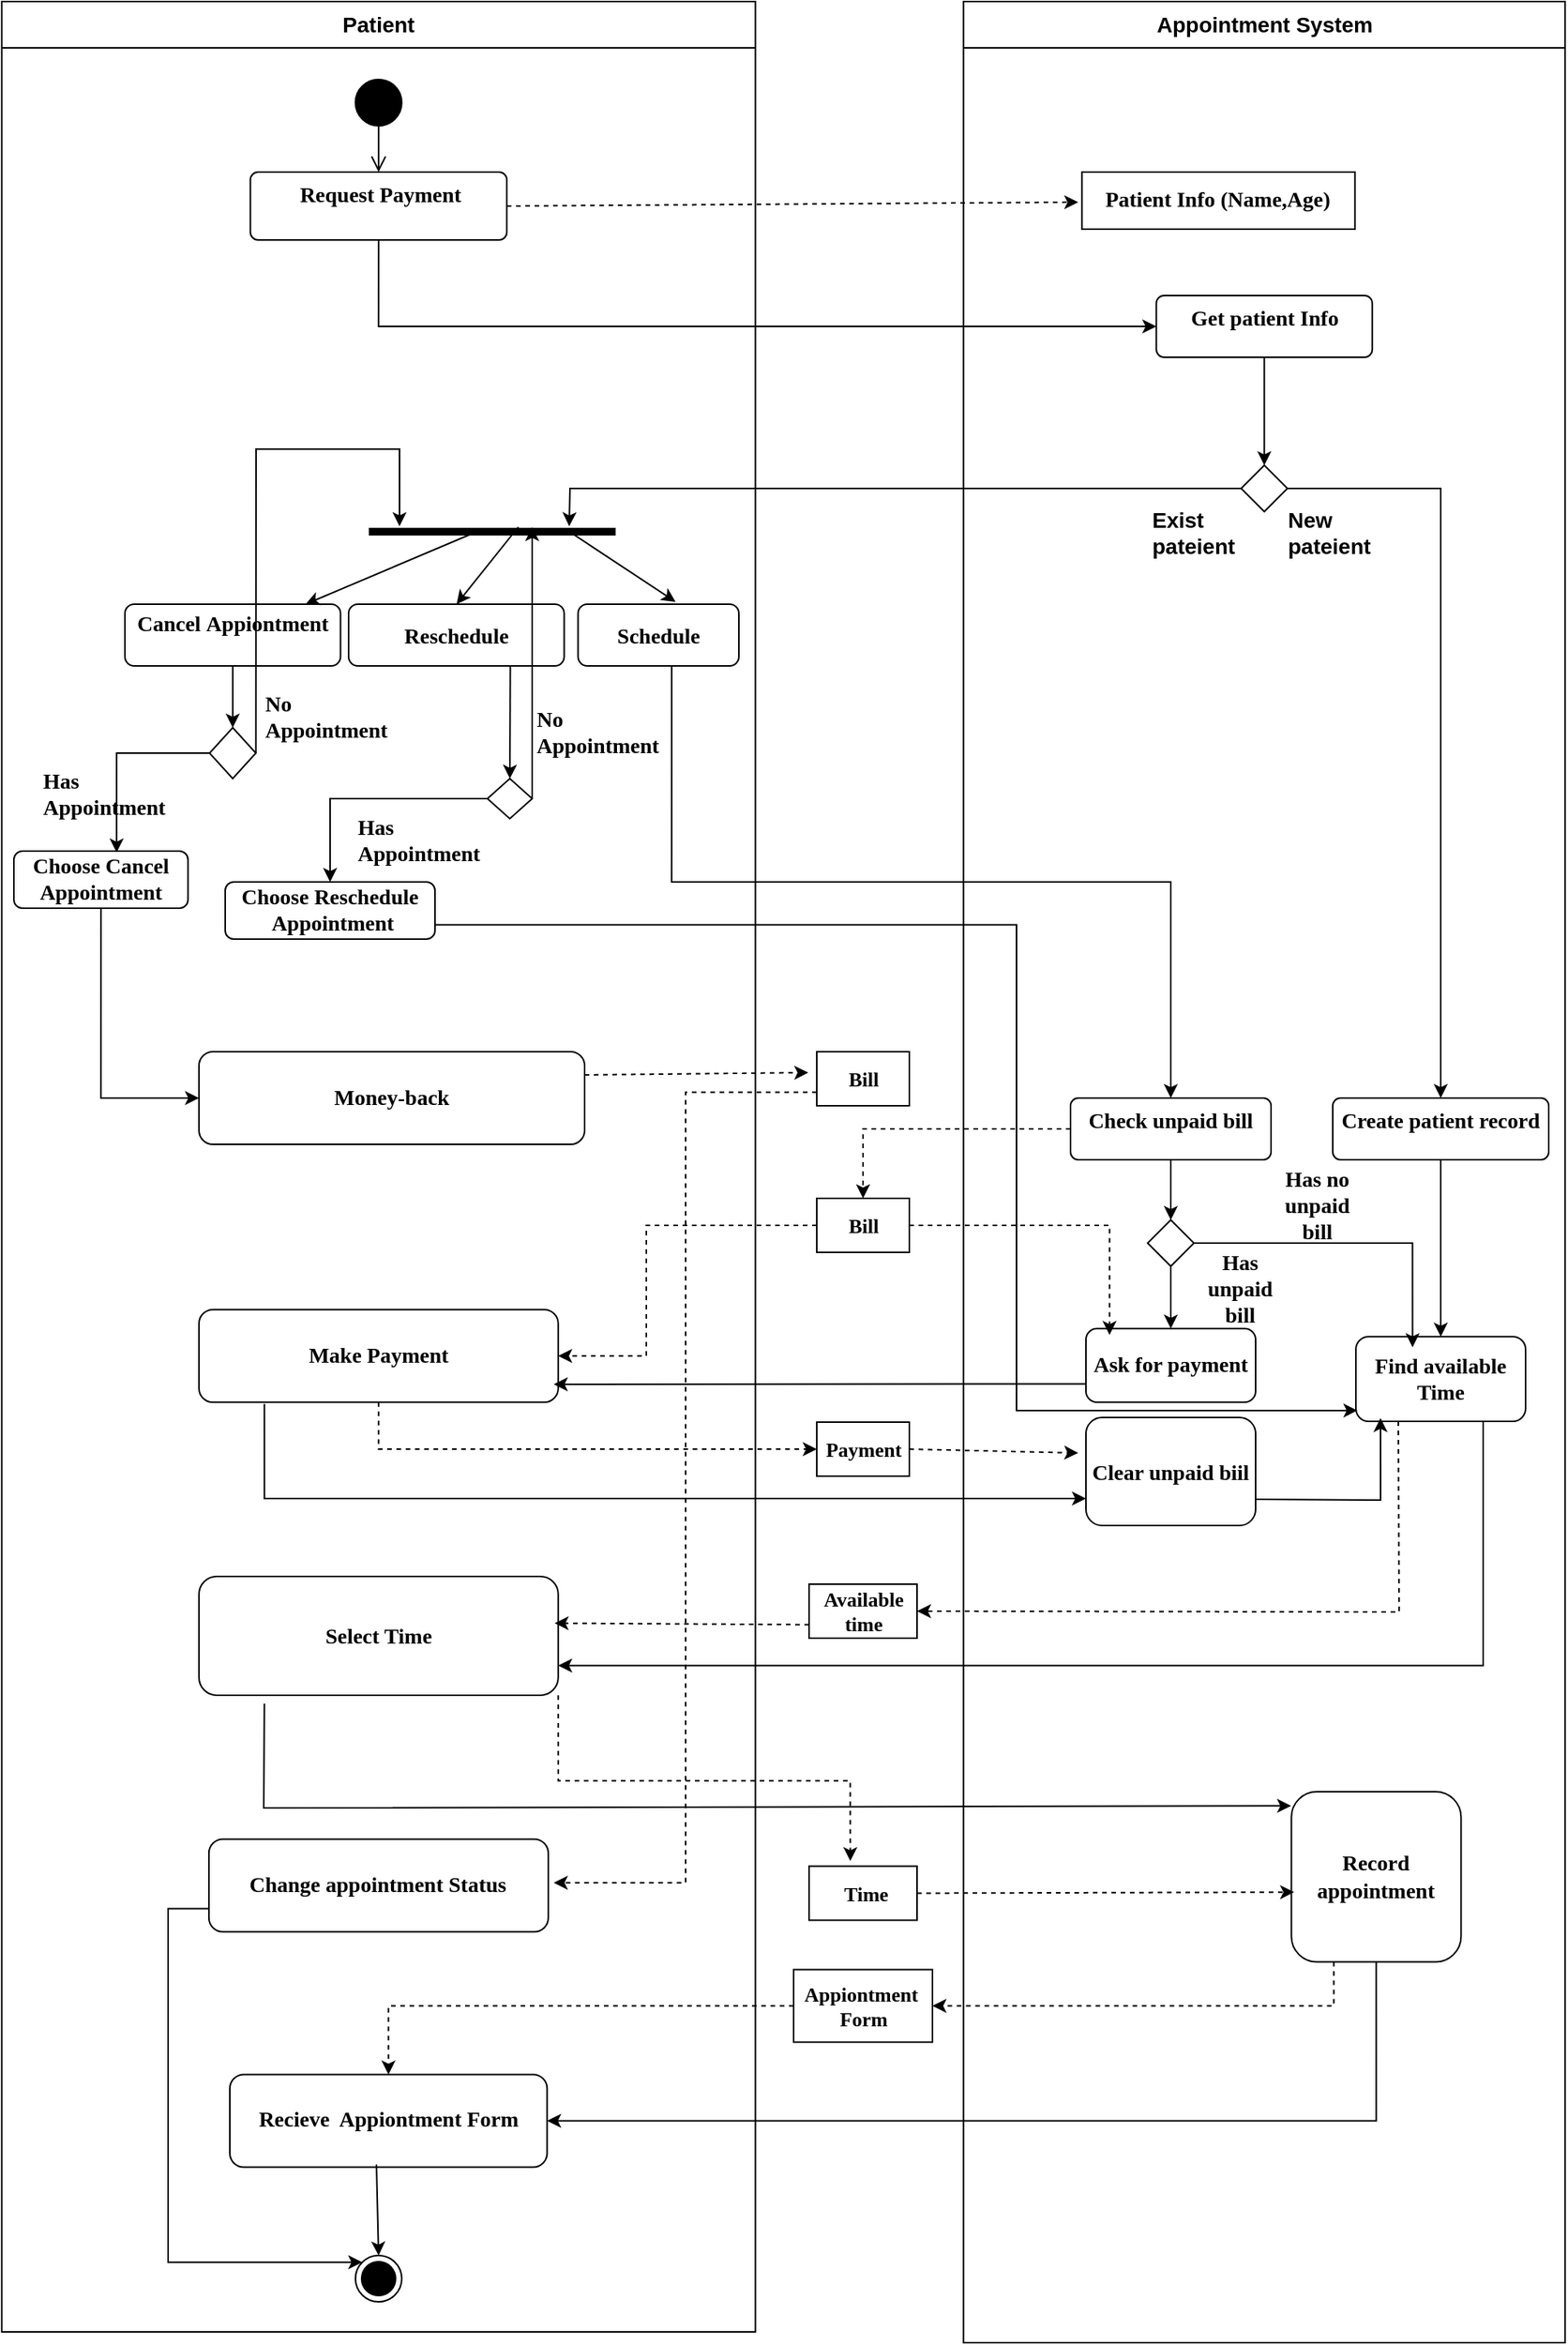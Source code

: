 <mxfile version="22.1.11" type="device">
  <diagram id="mKLGtlqu1TJgX5sNCrC6" name="第 1 页">
    <mxGraphModel dx="3772" dy="1573" grid="1" gridSize="10" guides="1" tooltips="1" connect="1" arrows="1" fold="1" page="1" pageScale="1" pageWidth="1169" pageHeight="827" math="0" shadow="0">
      <root>
        <mxCell id="0" />
        <mxCell id="1" parent="0" />
        <mxCell id="rF_avYMDpHW5X6vWjK1u-14" value="&lt;font style=&quot;font-size: 14px;&quot;&gt;Patient&lt;/font&gt;" style="swimlane;fontStyle=1;align=center;verticalAlign=top;childLayout=stackLayout;horizontal=1;startSize=30;horizontalStack=0;resizeParent=1;resizeParentMax=0;resizeLast=0;collapsible=0;marginBottom=0;html=1;whiteSpace=wrap;" parent="1" vertex="1">
          <mxGeometry x="-2297.84" y="-770" width="488.56" height="1510" as="geometry" />
        </mxCell>
        <mxCell id="NDW06Zr77RIwt1MHqJ4M-214" value="&lt;span style=&quot;font-size: 14px;&quot;&gt;Appointment System&lt;/span&gt;" style="swimlane;fontStyle=1;align=center;verticalAlign=top;childLayout=stackLayout;horizontal=1;startSize=30;horizontalStack=0;resizeParent=1;resizeParentMax=0;resizeLast=0;collapsible=0;marginBottom=0;html=1;whiteSpace=wrap;" parent="1" vertex="1">
          <mxGeometry x="-1674.37" y="-770" width="390" height="1517" as="geometry" />
        </mxCell>
        <mxCell id="NDW06Zr77RIwt1MHqJ4M-15" value="" style="ellipse;fillColor=strokeColor;html=1;" parent="1" vertex="1">
          <mxGeometry x="-2068.57" y="-719.5" width="30" height="30" as="geometry" />
        </mxCell>
        <mxCell id="NDW06Zr77RIwt1MHqJ4M-107" value="Get patient Info" style="html=1;align=center;verticalAlign=top;rounded=1;absoluteArcSize=1;arcSize=10;dashed=0;whiteSpace=wrap;fontFamily=Times New Roman;fontSize=14;fontStyle=1" parent="1" vertex="1">
          <mxGeometry x="-1549.37" y="-579.5" width="140" height="40" as="geometry" />
        </mxCell>
        <mxCell id="NDW06Zr77RIwt1MHqJ4M-111" value="" style="endArrow=open;startArrow=none;endFill=0;startFill=0;endSize=8;html=1;verticalAlign=bottom;labelBackgroundColor=none;strokeWidth=1;rounded=0;exitX=0.5;exitY=1;exitDx=0;exitDy=0;entryX=0.5;entryY=0;entryDx=0;entryDy=0;" parent="1" source="NDW06Zr77RIwt1MHqJ4M-15" target="NDW06Zr77RIwt1MHqJ4M-142" edge="1">
          <mxGeometry width="160" relative="1" as="geometry">
            <mxPoint x="-2072.32" y="-619" as="sourcePoint" />
            <mxPoint x="-2057.32" y="-629.5" as="targetPoint" />
          </mxGeometry>
        </mxCell>
        <mxCell id="NDW06Zr77RIwt1MHqJ4M-142" value="&amp;nbsp;Request Payment" style="html=1;align=center;verticalAlign=top;rounded=1;absoluteArcSize=1;arcSize=10;dashed=0;whiteSpace=wrap;fontFamily=Times New Roman;fontSize=14;fontStyle=1" parent="1" vertex="1">
          <mxGeometry x="-2136.69" y="-659.5" width="166.25" height="44" as="geometry" />
        </mxCell>
        <mxCell id="NDW06Zr77RIwt1MHqJ4M-143" value="" style="endArrow=classic;html=1;rounded=0;exitX=0.5;exitY=1;exitDx=0;exitDy=0;entryX=0;entryY=0.5;entryDx=0;entryDy=0;edgeStyle=orthogonalEdgeStyle;" parent="1" source="NDW06Zr77RIwt1MHqJ4M-142" target="NDW06Zr77RIwt1MHqJ4M-107" edge="1">
          <mxGeometry width="50" height="50" relative="1" as="geometry">
            <mxPoint x="-1560" y="-269.5" as="sourcePoint" />
            <mxPoint x="-1510" y="-319.5" as="targetPoint" />
          </mxGeometry>
        </mxCell>
        <mxCell id="NDW06Zr77RIwt1MHqJ4M-144" value="&lt;font face=&quot;Times New Roman&quot; style=&quot;font-size: 14px;&quot;&gt;&lt;b&gt;Patient Info (Name,Age)&lt;/b&gt;&lt;/font&gt;" style="rounded=0;whiteSpace=wrap;html=1;" parent="1" vertex="1">
          <mxGeometry x="-1597.62" y="-659.5" width="177" height="37" as="geometry" />
        </mxCell>
        <mxCell id="NDW06Zr77RIwt1MHqJ4M-145" value="" style="endArrow=classic;html=1;rounded=0;exitX=1;exitY=0.5;exitDx=0;exitDy=0;dashed=1;" parent="1" source="NDW06Zr77RIwt1MHqJ4M-142" edge="1">
          <mxGeometry width="50" height="50" relative="1" as="geometry">
            <mxPoint x="-1720" y="-589.5" as="sourcePoint" />
            <mxPoint x="-1600" y="-640" as="targetPoint" />
          </mxGeometry>
        </mxCell>
        <mxCell id="NDW06Zr77RIwt1MHqJ4M-147" value="" style="rhombus;" parent="1" vertex="1">
          <mxGeometry x="-1494.37" y="-469.5" width="30" height="30" as="geometry" />
        </mxCell>
        <mxCell id="NDW06Zr77RIwt1MHqJ4M-160" value="Check unpaid bill" style="html=1;align=center;verticalAlign=top;rounded=1;absoluteArcSize=1;arcSize=10;dashed=0;whiteSpace=wrap;fontFamily=Times New Roman;fontSize=14;fontStyle=1" parent="1" vertex="1">
          <mxGeometry x="-1605" y="-59.5" width="130" height="40" as="geometry" />
        </mxCell>
        <mxCell id="NDW06Zr77RIwt1MHqJ4M-159" value="" style="endArrow=classic;html=1;rounded=0;exitX=0;exitY=0.5;exitDx=0;exitDy=0;edgeStyle=orthogonalEdgeStyle;" parent="1" source="NDW06Zr77RIwt1MHqJ4M-147" edge="1">
          <mxGeometry width="50" height="50" relative="1" as="geometry">
            <mxPoint x="-1525.25" y="-259.5" as="sourcePoint" />
            <mxPoint x="-1930" y="-430" as="targetPoint" />
          </mxGeometry>
        </mxCell>
        <mxCell id="NDW06Zr77RIwt1MHqJ4M-162" value="Create patient record" style="html=1;align=center;verticalAlign=top;rounded=1;absoluteArcSize=1;arcSize=10;dashed=0;whiteSpace=wrap;fontFamily=Times New Roman;fontSize=14;fontStyle=1" parent="1" vertex="1">
          <mxGeometry x="-1435" y="-59.5" width="140" height="40" as="geometry" />
        </mxCell>
        <mxCell id="NDW06Zr77RIwt1MHqJ4M-164" value="" style="endArrow=classic;html=1;rounded=0;exitX=1;exitY=0.5;exitDx=0;exitDy=0;entryX=0.5;entryY=0;entryDx=0;entryDy=0;edgeStyle=orthogonalEdgeStyle;" parent="1" source="NDW06Zr77RIwt1MHqJ4M-147" target="NDW06Zr77RIwt1MHqJ4M-162" edge="1">
          <mxGeometry width="50" height="50" relative="1" as="geometry">
            <mxPoint x="-1484.37" y="-444.5" as="sourcePoint" />
            <mxPoint x="-1549.37" y="-379.5" as="targetPoint" />
          </mxGeometry>
        </mxCell>
        <mxCell id="NDW06Zr77RIwt1MHqJ4M-165" value="Exist pateient" style="text;whiteSpace=wrap;fontStyle=1;fontSize=14;" parent="1" vertex="1">
          <mxGeometry x="-1554.37" y="-449.5" width="80" height="40" as="geometry" />
        </mxCell>
        <mxCell id="NDW06Zr77RIwt1MHqJ4M-169" value="New pateient" style="text;whiteSpace=wrap;fontStyle=1;fontSize=14;" parent="1" vertex="1">
          <mxGeometry x="-1465.87" y="-449.5" width="80" height="40" as="geometry" />
        </mxCell>
        <mxCell id="NDW06Zr77RIwt1MHqJ4M-170" value="&lt;b&gt;&lt;font face=&quot;Times New Roman&quot; style=&quot;font-size: 13px;&quot;&gt;Bill&lt;/font&gt;&lt;/b&gt;" style="rounded=0;whiteSpace=wrap;html=1;" parent="1" vertex="1">
          <mxGeometry x="-1769.5" y="5.5" width="60" height="35" as="geometry" />
        </mxCell>
        <mxCell id="NDW06Zr77RIwt1MHqJ4M-172" value="" style="endArrow=classic;html=1;rounded=0;exitX=0;exitY=0.5;exitDx=0;exitDy=0;entryX=0.5;entryY=0;entryDx=0;entryDy=0;edgeStyle=orthogonalEdgeStyle;dashed=1;" parent="1" source="NDW06Zr77RIwt1MHqJ4M-160" target="NDW06Zr77RIwt1MHqJ4M-170" edge="1">
          <mxGeometry width="50" height="50" relative="1" as="geometry">
            <mxPoint x="-1635.88" y="100.5" as="sourcePoint" />
            <mxPoint x="-1585.88" y="50.5" as="targetPoint" />
          </mxGeometry>
        </mxCell>
        <mxCell id="NDW06Zr77RIwt1MHqJ4M-174" value="" style="rhombus;" parent="1" vertex="1">
          <mxGeometry x="-1555" y="19.5" width="30" height="30" as="geometry" />
        </mxCell>
        <mxCell id="NDW06Zr77RIwt1MHqJ4M-175" value="" style="endArrow=classic;html=1;rounded=0;exitX=0.5;exitY=1;exitDx=0;exitDy=0;entryX=0.5;entryY=0;entryDx=0;entryDy=0;" parent="1" source="NDW06Zr77RIwt1MHqJ4M-160" target="NDW06Zr77RIwt1MHqJ4M-174" edge="1">
          <mxGeometry width="50" height="50" relative="1" as="geometry">
            <mxPoint x="-1452" y="-190.5" as="sourcePoint" />
            <mxPoint x="-1450" y="-129.5" as="targetPoint" />
          </mxGeometry>
        </mxCell>
        <mxCell id="NDW06Zr77RIwt1MHqJ4M-176" value="" style="endArrow=classic;html=1;rounded=0;exitX=0;exitY=0.5;exitDx=0;exitDy=0;entryX=1;entryY=0.5;entryDx=0;entryDy=0;dashed=1;edgeStyle=orthogonalEdgeStyle;" parent="1" source="NDW06Zr77RIwt1MHqJ4M-170" target="NDW06Zr77RIwt1MHqJ4M-177" edge="1">
          <mxGeometry width="50" height="50" relative="1" as="geometry">
            <mxPoint x="-1985.88" y="50.5" as="sourcePoint" />
            <mxPoint x="-1935.88" y="0.5" as="targetPoint" />
            <Array as="points">
              <mxPoint x="-1880" y="23" />
              <mxPoint x="-1880" y="108" />
            </Array>
          </mxGeometry>
        </mxCell>
        <mxCell id="NDW06Zr77RIwt1MHqJ4M-177" value="&lt;b&gt;&lt;font face=&quot;Times New Roman&quot; style=&quot;font-size: 14px;&quot;&gt;Make Payment&lt;/font&gt;&lt;/b&gt;" style="rounded=1;whiteSpace=wrap;html=1;" parent="1" vertex="1">
          <mxGeometry x="-2170" y="77.63" width="232.87" height="60" as="geometry" />
        </mxCell>
        <mxCell id="NDW06Zr77RIwt1MHqJ4M-178" value="&lt;b&gt;&lt;font face=&quot;Times New Roman&quot; style=&quot;font-size: 14px;&quot;&gt;Ask for payment&lt;/font&gt;&lt;/b&gt;" style="rounded=1;whiteSpace=wrap;html=1;" parent="1" vertex="1">
          <mxGeometry x="-1595" y="89.88" width="110" height="47.75" as="geometry" />
        </mxCell>
        <mxCell id="NDW06Zr77RIwt1MHqJ4M-179" value="" style="endArrow=classic;html=1;rounded=0;exitX=0.5;exitY=1;exitDx=0;exitDy=0;" parent="1" source="NDW06Zr77RIwt1MHqJ4M-174" target="NDW06Zr77RIwt1MHqJ4M-178" edge="1">
          <mxGeometry width="50" height="50" relative="1" as="geometry">
            <mxPoint x="-1695" y="190.5" as="sourcePoint" />
            <mxPoint x="-1645" y="140.5" as="targetPoint" />
          </mxGeometry>
        </mxCell>
        <mxCell id="NDW06Zr77RIwt1MHqJ4M-180" value="" style="endArrow=classic;html=1;rounded=0;exitX=1;exitY=0.5;exitDx=0;exitDy=0;entryX=0.139;entryY=0.087;entryDx=0;entryDy=0;dashed=1;entryPerimeter=0;edgeStyle=orthogonalEdgeStyle;" parent="1" source="NDW06Zr77RIwt1MHqJ4M-170" target="NDW06Zr77RIwt1MHqJ4M-178" edge="1">
          <mxGeometry width="50" height="50" relative="1" as="geometry">
            <mxPoint x="-1755.88" y="18.5" as="sourcePoint" />
            <mxPoint x="-1926.88" y="18.5" as="targetPoint" />
          </mxGeometry>
        </mxCell>
        <mxCell id="NDW06Zr77RIwt1MHqJ4M-181" value="" style="endArrow=classic;html=1;rounded=0;exitX=0;exitY=0.75;exitDx=0;exitDy=0;" parent="1" source="NDW06Zr77RIwt1MHqJ4M-178" edge="1">
          <mxGeometry width="50" height="50" relative="1" as="geometry">
            <mxPoint x="-1825.88" y="160.5" as="sourcePoint" />
            <mxPoint x="-1940" y="126" as="targetPoint" />
          </mxGeometry>
        </mxCell>
        <mxCell id="NDW06Zr77RIwt1MHqJ4M-182" value="&lt;b&gt;&lt;font face=&quot;Times New Roman&quot; style=&quot;font-size: 14px;&quot;&gt;Find available Time&lt;/font&gt;&lt;/b&gt;" style="rounded=1;whiteSpace=wrap;html=1;" parent="1" vertex="1">
          <mxGeometry x="-1420" y="95.12" width="110" height="54.88" as="geometry" />
        </mxCell>
        <mxCell id="NDW06Zr77RIwt1MHqJ4M-183" value="" style="endArrow=classic;html=1;rounded=0;exitX=0.5;exitY=1;exitDx=0;exitDy=0;entryX=0.5;entryY=0;entryDx=0;entryDy=0;" parent="1" source="NDW06Zr77RIwt1MHqJ4M-162" target="NDW06Zr77RIwt1MHqJ4M-182" edge="1">
          <mxGeometry width="50" height="50" relative="1" as="geometry">
            <mxPoint x="-1530" y="59.5" as="sourcePoint" />
            <mxPoint x="-1530" y="99.5" as="targetPoint" />
          </mxGeometry>
        </mxCell>
        <mxCell id="NDW06Zr77RIwt1MHqJ4M-184" value="&lt;span style=&quot;font-size: 13px;&quot;&gt;&lt;b&gt;&lt;font face=&quot;Times New Roman&quot;&gt;Payment&lt;/font&gt;&lt;/b&gt;&lt;/span&gt;" style="rounded=0;whiteSpace=wrap;html=1;" parent="1" vertex="1">
          <mxGeometry x="-1769.5" y="150.5" width="60" height="35" as="geometry" />
        </mxCell>
        <mxCell id="NDW06Zr77RIwt1MHqJ4M-185" value="" style="endArrow=classic;html=1;rounded=0;dashed=1;exitX=0.5;exitY=1;exitDx=0;exitDy=0;entryX=0;entryY=0.5;entryDx=0;entryDy=0;edgeStyle=orthogonalEdgeStyle;" parent="1" source="NDW06Zr77RIwt1MHqJ4M-177" target="NDW06Zr77RIwt1MHqJ4M-184" edge="1">
          <mxGeometry width="50" height="50" relative="1" as="geometry">
            <mxPoint x="-1935.88" y="-229.5" as="sourcePoint" />
            <mxPoint x="-1605.88" y="-289.5" as="targetPoint" />
          </mxGeometry>
        </mxCell>
        <mxCell id="NDW06Zr77RIwt1MHqJ4M-187" value="&lt;span style=&quot;font-size: 14px;&quot;&gt;&lt;b&gt;&lt;font face=&quot;Times New Roman&quot;&gt;Clear unpaid biil&lt;/font&gt;&lt;/b&gt;&lt;/span&gt;" style="rounded=1;whiteSpace=wrap;html=1;" parent="1" vertex="1">
          <mxGeometry x="-1595" y="147.5" width="110" height="70" as="geometry" />
        </mxCell>
        <mxCell id="NDW06Zr77RIwt1MHqJ4M-186" value="" style="endArrow=classic;html=1;rounded=0;dashed=1;exitX=1;exitY=0.5;exitDx=0;exitDy=0;" parent="1" source="NDW06Zr77RIwt1MHqJ4M-184" edge="1">
          <mxGeometry width="50" height="50" relative="1" as="geometry">
            <mxPoint x="-1986.88" y="147.5" as="sourcePoint" />
            <mxPoint x="-1600" y="170.5" as="targetPoint" />
          </mxGeometry>
        </mxCell>
        <mxCell id="NDW06Zr77RIwt1MHqJ4M-188" value="" style="endArrow=classic;html=1;rounded=0;exitX=0.182;exitY=1.018;exitDx=0;exitDy=0;exitPerimeter=0;entryX=0;entryY=0.75;entryDx=0;entryDy=0;edgeStyle=orthogonalEdgeStyle;elbow=vertical;" parent="1" source="NDW06Zr77RIwt1MHqJ4M-177" target="NDW06Zr77RIwt1MHqJ4M-187" edge="1">
          <mxGeometry width="50" height="50" relative="1" as="geometry">
            <mxPoint x="-2025.88" y="330.5" as="sourcePoint" />
            <mxPoint x="-1975.88" y="280.5" as="targetPoint" />
            <Array as="points">
              <mxPoint x="-2128" y="200.5" />
            </Array>
          </mxGeometry>
        </mxCell>
        <mxCell id="NDW06Zr77RIwt1MHqJ4M-189" value="" style="endArrow=classic;html=1;rounded=0;exitX=1;exitY=0.5;exitDx=0;exitDy=0;entryX=0.334;entryY=0.125;entryDx=0;entryDy=0;entryPerimeter=0;edgeStyle=orthogonalEdgeStyle;" parent="1" source="NDW06Zr77RIwt1MHqJ4M-174" target="NDW06Zr77RIwt1MHqJ4M-182" edge="1">
          <mxGeometry width="50" height="50" relative="1" as="geometry">
            <mxPoint x="-1475" y="100.5" as="sourcePoint" />
            <mxPoint x="-1425" y="50.5" as="targetPoint" />
          </mxGeometry>
        </mxCell>
        <mxCell id="NDW06Zr77RIwt1MHqJ4M-190" value="&lt;span style=&quot;font-size: 13px;&quot;&gt;&lt;b&gt;&lt;font face=&quot;Times New Roman&quot;&gt;Available time&lt;/font&gt;&lt;/b&gt;&lt;/span&gt;" style="rounded=0;whiteSpace=wrap;html=1;" parent="1" vertex="1">
          <mxGeometry x="-1774.5" y="255.5" width="70" height="35" as="geometry" />
        </mxCell>
        <mxCell id="NDW06Zr77RIwt1MHqJ4M-192" value="" style="endArrow=classic;html=1;rounded=0;exitX=0.25;exitY=1;exitDx=0;exitDy=0;entryX=1;entryY=0.5;entryDx=0;entryDy=0;dashed=1;" parent="1" source="NDW06Zr77RIwt1MHqJ4M-182" target="NDW06Zr77RIwt1MHqJ4M-190" edge="1">
          <mxGeometry width="50" height="50" relative="1" as="geometry">
            <mxPoint x="-1625.88" y="320.5" as="sourcePoint" />
            <mxPoint x="-1575.88" y="270.5" as="targetPoint" />
            <Array as="points">
              <mxPoint x="-1392" y="273.5" />
            </Array>
          </mxGeometry>
        </mxCell>
        <mxCell id="NDW06Zr77RIwt1MHqJ4M-193" value="&lt;span style=&quot;font-size: 14px;&quot;&gt;&lt;b&gt;&lt;font face=&quot;Times New Roman&quot;&gt;Select Time&lt;/font&gt;&lt;/b&gt;&lt;/span&gt;" style="rounded=1;whiteSpace=wrap;html=1;" parent="1" vertex="1">
          <mxGeometry x="-2170" y="250.5" width="232.87" height="77" as="geometry" />
        </mxCell>
        <mxCell id="NDW06Zr77RIwt1MHqJ4M-194" value="" style="endArrow=classic;html=1;rounded=0;exitX=0;exitY=0.75;exitDx=0;exitDy=0;entryX=0.99;entryY=0.393;entryDx=0;entryDy=0;dashed=1;entryPerimeter=0;" parent="1" source="NDW06Zr77RIwt1MHqJ4M-190" target="NDW06Zr77RIwt1MHqJ4M-193" edge="1">
          <mxGeometry width="50" height="50" relative="1" as="geometry">
            <mxPoint x="-1710.88" y="35.5" as="sourcePoint" />
            <mxPoint x="-1640.88" y="104.5" as="targetPoint" />
          </mxGeometry>
        </mxCell>
        <mxCell id="NDW06Zr77RIwt1MHqJ4M-195" value="" style="endArrow=classic;html=1;rounded=0;exitX=0.75;exitY=1;exitDx=0;exitDy=0;entryX=1;entryY=0.75;entryDx=0;entryDy=0;edgeStyle=orthogonalEdgeStyle;" parent="1" source="NDW06Zr77RIwt1MHqJ4M-182" target="NDW06Zr77RIwt1MHqJ4M-193" edge="1">
          <mxGeometry width="50" height="50" relative="1" as="geometry">
            <mxPoint x="-1715.88" y="420.5" as="sourcePoint" />
            <mxPoint x="-1665.88" y="370.5" as="targetPoint" />
          </mxGeometry>
        </mxCell>
        <mxCell id="NDW06Zr77RIwt1MHqJ4M-196" value="&lt;span style=&quot;font-size: 13px;&quot;&gt;&lt;b&gt;&lt;font face=&quot;Times New Roman&quot;&gt;&amp;nbsp;Time&lt;/font&gt;&lt;/b&gt;&lt;/span&gt;" style="rounded=0;whiteSpace=wrap;html=1;" parent="1" vertex="1">
          <mxGeometry x="-1774.5" y="438.25" width="70" height="35" as="geometry" />
        </mxCell>
        <mxCell id="NDW06Zr77RIwt1MHqJ4M-198" value="" style="endArrow=classic;html=1;rounded=0;entryX=0.382;entryY=-0.095;entryDx=0;entryDy=0;dashed=1;entryPerimeter=0;exitX=1;exitY=1;exitDx=0;exitDy=0;edgeStyle=orthogonalEdgeStyle;" parent="1" source="NDW06Zr77RIwt1MHqJ4M-193" target="NDW06Zr77RIwt1MHqJ4M-196" edge="1">
          <mxGeometry width="50" height="50" relative="1" as="geometry">
            <mxPoint x="-1992.88" y="318.5" as="sourcePoint" />
            <mxPoint x="-1975.88" y="390.5" as="targetPoint" />
          </mxGeometry>
        </mxCell>
        <mxCell id="NDW06Zr77RIwt1MHqJ4M-199" value="&lt;span style=&quot;font-size: 14px;&quot;&gt;&lt;b&gt;&lt;font face=&quot;Times New Roman&quot;&gt;Record appointment&lt;/font&gt;&lt;/b&gt;&lt;/span&gt;" style="rounded=1;whiteSpace=wrap;html=1;" parent="1" vertex="1">
          <mxGeometry x="-1461.81" y="390" width="110" height="110.25" as="geometry" />
        </mxCell>
        <mxCell id="NDW06Zr77RIwt1MHqJ4M-200" value="" style="endArrow=classic;html=1;rounded=0;exitX=1;exitY=0.5;exitDx=0;exitDy=0;dashed=1;entryX=0.016;entryY=0.59;entryDx=0;entryDy=0;entryPerimeter=0;" parent="1" source="NDW06Zr77RIwt1MHqJ4M-196" edge="1" target="NDW06Zr77RIwt1MHqJ4M-199">
          <mxGeometry width="50" height="50" relative="1" as="geometry">
            <mxPoint x="-1691.19" y="503.25" as="sourcePoint" />
            <mxPoint x="-1460" y="450.5" as="targetPoint" />
          </mxGeometry>
        </mxCell>
        <mxCell id="NDW06Zr77RIwt1MHqJ4M-201" value="" style="endArrow=classic;html=1;rounded=0;entryX=-0.002;entryY=0.083;entryDx=0;entryDy=0;exitX=0.182;exitY=1.07;exitDx=0;exitDy=0;exitPerimeter=0;entryPerimeter=0;" parent="1" source="NDW06Zr77RIwt1MHqJ4M-193" target="NDW06Zr77RIwt1MHqJ4M-199" edge="1">
          <mxGeometry width="50" height="50" relative="1" as="geometry">
            <mxPoint x="-1885.88" y="490.5" as="sourcePoint" />
            <mxPoint x="-1835.88" y="440.5" as="targetPoint" />
            <Array as="points">
              <mxPoint x="-2128" y="400.5" />
            </Array>
          </mxGeometry>
        </mxCell>
        <mxCell id="NDW06Zr77RIwt1MHqJ4M-202" value="&lt;span style=&quot;font-size: 13px;&quot;&gt;&lt;b&gt;&lt;font face=&quot;Times New Roman&quot;&gt;Appiontment&amp;nbsp; Form&lt;/font&gt;&lt;/b&gt;&lt;/span&gt;" style="rounded=0;whiteSpace=wrap;html=1;" parent="1" vertex="1">
          <mxGeometry x="-1784.5" y="505.25" width="90" height="47" as="geometry" />
        </mxCell>
        <mxCell id="NDW06Zr77RIwt1MHqJ4M-203" value="" style="endArrow=classic;html=1;rounded=0;exitX=0.25;exitY=1;exitDx=0;exitDy=0;entryX=1;entryY=0.5;entryDx=0;entryDy=0;dashed=1;edgeStyle=orthogonalEdgeStyle;" parent="1" source="NDW06Zr77RIwt1MHqJ4M-199" target="NDW06Zr77RIwt1MHqJ4M-202" edge="1">
          <mxGeometry width="50" height="50" relative="1" as="geometry">
            <mxPoint x="-1590.31" y="623.25" as="sourcePoint" />
            <mxPoint x="-1680" y="523.75" as="targetPoint" />
          </mxGeometry>
        </mxCell>
        <mxCell id="NDW06Zr77RIwt1MHqJ4M-204" value="&lt;b&gt;&lt;font face=&quot;Times New Roman&quot; style=&quot;font-size: 14px;&quot;&gt;Recieve&amp;nbsp; Appiontment Form&lt;/font&gt;&lt;/b&gt;" style="rounded=1;whiteSpace=wrap;html=1;" parent="1" vertex="1">
          <mxGeometry x="-2150" y="573.25" width="205.69" height="60" as="geometry" />
        </mxCell>
        <mxCell id="NDW06Zr77RIwt1MHqJ4M-205" value="" style="endArrow=classic;html=1;rounded=0;exitX=0;exitY=0.5;exitDx=0;exitDy=0;entryX=0.5;entryY=0;entryDx=0;entryDy=0;dashed=1;edgeStyle=orthogonalEdgeStyle;" parent="1" source="NDW06Zr77RIwt1MHqJ4M-202" target="NDW06Zr77RIwt1MHqJ4M-204" edge="1">
          <mxGeometry width="50" height="50" relative="1" as="geometry">
            <mxPoint x="-1881.19" y="683.25" as="sourcePoint" />
            <mxPoint x="-1831.19" y="633.25" as="targetPoint" />
          </mxGeometry>
        </mxCell>
        <mxCell id="NDW06Zr77RIwt1MHqJ4M-206" value="" style="endArrow=classic;html=1;rounded=0;exitX=0.5;exitY=1;exitDx=0;exitDy=0;entryX=1;entryY=0.5;entryDx=0;entryDy=0;edgeStyle=orthogonalEdgeStyle;" parent="1" source="NDW06Zr77RIwt1MHqJ4M-199" target="NDW06Zr77RIwt1MHqJ4M-204" edge="1">
          <mxGeometry width="50" height="50" relative="1" as="geometry">
            <mxPoint x="-1761.19" y="693.25" as="sourcePoint" />
            <mxPoint x="-1711.19" y="643.25" as="targetPoint" />
          </mxGeometry>
        </mxCell>
        <mxCell id="NDW06Zr77RIwt1MHqJ4M-207" value="" style="ellipse;html=1;shape=endState;fillColor=strokeColor;" parent="1" vertex="1">
          <mxGeometry x="-2068.56" y="690.5" width="30" height="30" as="geometry" />
        </mxCell>
        <mxCell id="NDW06Zr77RIwt1MHqJ4M-208" value="" style="endArrow=classic;html=1;rounded=0;exitX=0.462;exitY=0.972;exitDx=0;exitDy=0;exitPerimeter=0;entryX=0.5;entryY=0;entryDx=0;entryDy=0;" parent="1" source="NDW06Zr77RIwt1MHqJ4M-204" target="NDW06Zr77RIwt1MHqJ4M-207" edge="1">
          <mxGeometry width="50" height="50" relative="1" as="geometry">
            <mxPoint x="-1931.19" y="713.25" as="sourcePoint" />
            <mxPoint x="-1881.19" y="663.25" as="targetPoint" />
          </mxGeometry>
        </mxCell>
        <mxCell id="NDW06Zr77RIwt1MHqJ4M-211" value="&lt;b&gt;&lt;font face=&quot;Times New Roman&quot; style=&quot;font-size: 14px;&quot;&gt;Has unpaid bill&lt;/font&gt;&lt;/b&gt;" style="text;html=1;strokeColor=none;fillColor=none;align=center;verticalAlign=middle;whiteSpace=wrap;rounded=0;" parent="1" vertex="1">
          <mxGeometry x="-1525" y="49.5" width="60" height="30" as="geometry" />
        </mxCell>
        <mxCell id="NDW06Zr77RIwt1MHqJ4M-212" value="&lt;b&gt;&lt;font face=&quot;Times New Roman&quot; style=&quot;font-size: 14px;&quot;&gt;Has no unpaid bill&lt;/font&gt;&lt;/b&gt;" style="text;html=1;strokeColor=none;fillColor=none;align=center;verticalAlign=middle;whiteSpace=wrap;rounded=0;" parent="1" vertex="1">
          <mxGeometry x="-1475" y="-4.5" width="60" height="30" as="geometry" />
        </mxCell>
        <mxCell id="NDW06Zr77RIwt1MHqJ4M-213" value="" style="endArrow=classic;html=1;rounded=0;entryX=0.145;entryY=0.961;entryDx=0;entryDy=0;edgeStyle=orthogonalEdgeStyle;entryPerimeter=0;" parent="1" target="NDW06Zr77RIwt1MHqJ4M-182" edge="1">
          <mxGeometry width="50" height="50" relative="1" as="geometry">
            <mxPoint x="-1485" y="200.5" as="sourcePoint" />
            <mxPoint x="-1435" y="150.5" as="targetPoint" />
          </mxGeometry>
        </mxCell>
        <mxCell id="HjhfReVfsyiZavH_4XQb-7" value="" style="endArrow=classic;html=1;rounded=0;entryX=0.5;entryY=0;entryDx=0;entryDy=0;" parent="1" source="NDW06Zr77RIwt1MHqJ4M-107" target="NDW06Zr77RIwt1MHqJ4M-147" edge="1">
          <mxGeometry width="50" height="50" relative="1" as="geometry">
            <mxPoint x="-1509.12" y="-402.5" as="sourcePoint" />
            <mxPoint x="-1719.12" y="-329.5" as="targetPoint" />
          </mxGeometry>
        </mxCell>
        <mxCell id="HjhfReVfsyiZavH_4XQb-14" value="" style="endArrow=none;startArrow=none;endFill=0;startFill=0;endSize=8;html=1;verticalAlign=bottom;labelBackgroundColor=none;strokeWidth=5;rounded=0;" parent="1" edge="1">
          <mxGeometry width="160" relative="1" as="geometry">
            <mxPoint x="-2059.88" y="-426.5" as="sourcePoint" />
            <mxPoint x="-1899.88" y="-426.5" as="targetPoint" />
          </mxGeometry>
        </mxCell>
        <mxCell id="HjhfReVfsyiZavH_4XQb-16" value="" style="endArrow=classic;html=1;rounded=0;entryX=0.606;entryY=-0.039;entryDx=0;entryDy=0;entryPerimeter=0;" parent="1" target="HjhfReVfsyiZavH_4XQb-19" edge="1">
          <mxGeometry width="50" height="50" relative="1" as="geometry">
            <mxPoint x="-1929.88" y="-426.5" as="sourcePoint" />
            <mxPoint x="-1862.38" y="-389.5" as="targetPoint" />
          </mxGeometry>
        </mxCell>
        <mxCell id="HjhfReVfsyiZavH_4XQb-17" value="&lt;font face=&quot;Times New Roman&quot;&gt;&lt;b style=&quot;font-size: 14px;&quot;&gt;Cancel&amp;nbsp;&lt;/b&gt;&lt;b style=&quot;border-color: var(--border-color);&quot;&gt;&lt;font style=&quot;border-color: var(--border-color); font-size: 14px;&quot;&gt;Appiontment&lt;/font&gt;&lt;/b&gt;&lt;b&gt;&lt;br&gt;&amp;nbsp;&lt;/b&gt;&lt;/font&gt;" style="rounded=1;whiteSpace=wrap;html=1;" parent="1" vertex="1">
          <mxGeometry x="-2218" y="-379.5" width="139.75" height="40" as="geometry" />
        </mxCell>
        <mxCell id="HjhfReVfsyiZavH_4XQb-18" value="" style="endArrow=classic;html=1;rounded=0;" parent="1" target="HjhfReVfsyiZavH_4XQb-17" edge="1">
          <mxGeometry width="50" height="50" relative="1" as="geometry">
            <mxPoint x="-1989.88" y="-426.5" as="sourcePoint" />
            <mxPoint x="-2139.88" y="-296.5" as="targetPoint" />
          </mxGeometry>
        </mxCell>
        <mxCell id="HjhfReVfsyiZavH_4XQb-19" value="&lt;b style=&quot;font-size: 14px;&quot;&gt;&lt;font face=&quot;Times New Roman&quot;&gt;Schedule&lt;/font&gt;&lt;/b&gt;" style="rounded=1;whiteSpace=wrap;html=1;" parent="1" vertex="1">
          <mxGeometry x="-1924.25" y="-379.5" width="104.25" height="40" as="geometry" />
        </mxCell>
        <mxCell id="HjhfReVfsyiZavH_4XQb-21" value="&lt;b style=&quot;font-size: 14px;&quot;&gt;&lt;font face=&quot;Times New Roman&quot;&gt;Reschedule&lt;/font&gt;&lt;/b&gt;" style="rounded=1;whiteSpace=wrap;html=1;" parent="1" vertex="1">
          <mxGeometry x="-2073" y="-379.5" width="139.75" height="40" as="geometry" />
        </mxCell>
        <mxCell id="HjhfReVfsyiZavH_4XQb-23" value="" style="endArrow=classic;html=1;rounded=0;" parent="1" edge="1">
          <mxGeometry width="50" height="50" relative="1" as="geometry">
            <mxPoint x="-1963" y="-429.5" as="sourcePoint" />
            <mxPoint x="-2003" y="-379.5" as="targetPoint" />
          </mxGeometry>
        </mxCell>
        <mxCell id="HjhfReVfsyiZavH_4XQb-24" value="" style="endArrow=classic;html=1;rounded=0;exitX=0.582;exitY=0.996;exitDx=0;exitDy=0;exitPerimeter=0;entryX=0.5;entryY=0;entryDx=0;entryDy=0;edgeStyle=orthogonalEdgeStyle;" parent="1" source="HjhfReVfsyiZavH_4XQb-19" target="NDW06Zr77RIwt1MHqJ4M-160" edge="1">
          <mxGeometry width="50" height="50" relative="1" as="geometry">
            <mxPoint x="-1870" y="-219.5" as="sourcePoint" />
            <mxPoint x="-1820" y="-269.5" as="targetPoint" />
          </mxGeometry>
        </mxCell>
        <mxCell id="HjhfReVfsyiZavH_4XQb-25" value="" style="endArrow=classic;html=1;rounded=0;exitX=0.75;exitY=1;exitDx=0;exitDy=0;" parent="1" source="HjhfReVfsyiZavH_4XQb-54" edge="1">
          <mxGeometry width="50" height="50" relative="1" as="geometry">
            <mxPoint x="-1833" y="-329.5" as="sourcePoint" />
            <mxPoint x="-1968" y="-259.5" as="targetPoint" />
          </mxGeometry>
        </mxCell>
        <mxCell id="HjhfReVfsyiZavH_4XQb-26" value="" style="endArrow=classic;html=1;rounded=0;exitX=0.5;exitY=1;exitDx=0;exitDy=0;entryX=0.5;entryY=0;entryDx=0;entryDy=0;" parent="1" source="HjhfReVfsyiZavH_4XQb-17" target="HjhfReVfsyiZavH_4XQb-31" edge="1">
          <mxGeometry width="50" height="50" relative="1" as="geometry">
            <mxPoint x="-2303" y="-209.5" as="sourcePoint" />
            <mxPoint x="-2258.615" y="-298.94" as="targetPoint" />
          </mxGeometry>
        </mxCell>
        <mxCell id="HjhfReVfsyiZavH_4XQb-31" value="" style="rhombus;whiteSpace=wrap;html=1;" parent="1" vertex="1">
          <mxGeometry x="-2163.13" y="-299.5" width="30" height="33" as="geometry" />
        </mxCell>
        <mxCell id="HjhfReVfsyiZavH_4XQb-34" value="" style="endArrow=classic;html=1;rounded=0;exitX=0;exitY=0.5;exitDx=0;exitDy=0;entryX=0.59;entryY=0.024;entryDx=0;entryDy=0;entryPerimeter=0;edgeStyle=orthogonalEdgeStyle;" parent="1" source="HjhfReVfsyiZavH_4XQb-31" target="HjhfReVfsyiZavH_4XQb-35" edge="1">
          <mxGeometry width="50" height="50" relative="1" as="geometry">
            <mxPoint x="-2283" y="-149.5" as="sourcePoint" />
            <mxPoint x="-2233" y="-209.5" as="targetPoint" />
          </mxGeometry>
        </mxCell>
        <mxCell id="HjhfReVfsyiZavH_4XQb-35" value="&lt;b&gt;&lt;font face=&quot;Times New Roman&quot; style=&quot;font-size: 14px;&quot;&gt;Choose Cancel Appointment&lt;/font&gt;&lt;/b&gt;" style="rounded=1;whiteSpace=wrap;html=1;" parent="1" vertex="1">
          <mxGeometry x="-2290" y="-219.5" width="112.87" height="37" as="geometry" />
        </mxCell>
        <mxCell id="HjhfReVfsyiZavH_4XQb-36" value="Has Appointment" style="text;whiteSpace=wrap;fontStyle=1;fontSize=14;fontFamily=Times New Roman;" parent="1" vertex="1">
          <mxGeometry x="-2273" y="-279.5" width="80" height="40" as="geometry" />
        </mxCell>
        <mxCell id="HjhfReVfsyiZavH_4XQb-40" value="" style="endArrow=classic;html=1;rounded=0;exitX=1;exitY=0.5;exitDx=0;exitDy=0;elbow=vertical;" parent="1" source="HjhfReVfsyiZavH_4XQb-31" edge="1">
          <mxGeometry width="50" height="50" relative="1" as="geometry">
            <mxPoint x="-2403" y="-59.5" as="sourcePoint" />
            <mxPoint x="-2040" y="-430" as="targetPoint" />
            <Array as="points">
              <mxPoint x="-2133" y="-480" />
              <mxPoint x="-2040" y="-480" />
            </Array>
          </mxGeometry>
        </mxCell>
        <mxCell id="HjhfReVfsyiZavH_4XQb-41" value="No Appointment" style="text;whiteSpace=wrap;fontStyle=1;fontSize=14;fontFamily=Times New Roman;" parent="1" vertex="1">
          <mxGeometry x="-2128.88" y="-329.5" width="80" height="40" as="geometry" />
        </mxCell>
        <mxCell id="HjhfReVfsyiZavH_4XQb-43" value="&lt;b&gt;&lt;font face=&quot;Times New Roman&quot; style=&quot;font-size: 14px;&quot;&gt;Money-back&lt;/font&gt;&lt;/b&gt;" style="rounded=1;whiteSpace=wrap;html=1;" parent="1" vertex="1">
          <mxGeometry x="-2170" y="-89.5" width="250" height="60" as="geometry" />
        </mxCell>
        <mxCell id="HjhfReVfsyiZavH_4XQb-44" value="" style="endArrow=classic;html=1;rounded=0;entryX=0;entryY=0.5;entryDx=0;entryDy=0;exitX=0.5;exitY=1;exitDx=0;exitDy=0;edgeStyle=orthogonalEdgeStyle;" parent="1" source="HjhfReVfsyiZavH_4XQb-35" target="HjhfReVfsyiZavH_4XQb-43" edge="1">
          <mxGeometry width="50" height="50" relative="1" as="geometry">
            <mxPoint x="-2200" y="-159.5" as="sourcePoint" />
            <mxPoint x="-2150" y="-209.5" as="targetPoint" />
          </mxGeometry>
        </mxCell>
        <mxCell id="HjhfReVfsyiZavH_4XQb-47" value="&lt;b&gt;&lt;font face=&quot;Times New Roman&quot; style=&quot;font-size: 13px;&quot;&gt;Bill&lt;/font&gt;&lt;/b&gt;" style="rounded=0;whiteSpace=wrap;html=1;" parent="1" vertex="1">
          <mxGeometry x="-1769.5" y="-89.5" width="60" height="35" as="geometry" />
        </mxCell>
        <mxCell id="HjhfReVfsyiZavH_4XQb-49" value="" style="endArrow=classic;html=1;rounded=0;entryX=-0.092;entryY=0.386;entryDx=0;entryDy=0;exitX=1;exitY=0.25;exitDx=0;exitDy=0;dashed=1;entryPerimeter=0;" parent="1" source="HjhfReVfsyiZavH_4XQb-43" target="HjhfReVfsyiZavH_4XQb-47" edge="1">
          <mxGeometry width="50" height="50" relative="1" as="geometry">
            <mxPoint x="-2090" y="60.5" as="sourcePoint" />
            <mxPoint x="-2040" y="10.5" as="targetPoint" />
          </mxGeometry>
        </mxCell>
        <mxCell id="HjhfReVfsyiZavH_4XQb-50" value="" style="endArrow=classic;html=1;rounded=0;exitX=0;exitY=0.75;exitDx=0;exitDy=0;edgeStyle=elbowEdgeStyle;dashed=1;" parent="1" source="HjhfReVfsyiZavH_4XQb-47" edge="1">
          <mxGeometry width="50" height="50" relative="1" as="geometry">
            <mxPoint x="-1760" y="-69.5" as="sourcePoint" />
            <mxPoint x="-1940" y="449" as="targetPoint" />
          </mxGeometry>
        </mxCell>
        <mxCell id="HjhfReVfsyiZavH_4XQb-51" value="&lt;b&gt;&lt;font face=&quot;Times New Roman&quot; style=&quot;font-size: 14px;&quot;&gt;Change appointment Status&lt;/font&gt;&lt;/b&gt;" style="rounded=1;whiteSpace=wrap;html=1;" parent="1" vertex="1">
          <mxGeometry x="-2163.56" y="420.75" width="220" height="60" as="geometry" />
        </mxCell>
        <mxCell id="HjhfReVfsyiZavH_4XQb-52" value="" style="endArrow=classic;html=1;rounded=0;exitX=0;exitY=0.75;exitDx=0;exitDy=0;entryX=0;entryY=0;entryDx=0;entryDy=0;edgeStyle=elbowEdgeStyle;" parent="1" source="HjhfReVfsyiZavH_4XQb-51" target="NDW06Zr77RIwt1MHqJ4M-207" edge="1">
          <mxGeometry width="50" height="50" relative="1" as="geometry">
            <mxPoint x="-2220" y="740.5" as="sourcePoint" />
            <mxPoint x="-2170" y="690.5" as="targetPoint" />
            <Array as="points">
              <mxPoint x="-2190" y="590.5" />
            </Array>
          </mxGeometry>
        </mxCell>
        <mxCell id="HjhfReVfsyiZavH_4XQb-55" value="" style="endArrow=classic;html=1;rounded=0;exitX=0.75;exitY=1;exitDx=0;exitDy=0;" parent="1" source="HjhfReVfsyiZavH_4XQb-21" target="HjhfReVfsyiZavH_4XQb-54" edge="1">
          <mxGeometry width="50" height="50" relative="1" as="geometry">
            <mxPoint x="-3078" y="-1112.5" as="sourcePoint" />
            <mxPoint x="-3078" y="-1032.5" as="targetPoint" />
          </mxGeometry>
        </mxCell>
        <mxCell id="HjhfReVfsyiZavH_4XQb-54" value="" style="rhombus;whiteSpace=wrap;html=1;" parent="1" vertex="1">
          <mxGeometry x="-1983" y="-266.5" width="29" height="26" as="geometry" />
        </mxCell>
        <mxCell id="HjhfReVfsyiZavH_4XQb-56" value="" style="endArrow=classic;html=1;rounded=0;exitX=0;exitY=0.5;exitDx=0;exitDy=0;entryX=0.5;entryY=0;entryDx=0;entryDy=0;edgeStyle=orthogonalEdgeStyle;" parent="1" source="HjhfReVfsyiZavH_4XQb-54" target="HjhfReVfsyiZavH_4XQb-57" edge="1">
          <mxGeometry width="50" height="50" relative="1" as="geometry">
            <mxPoint x="-2083" y="-149.5" as="sourcePoint" />
            <mxPoint x="-2033" y="-199.5" as="targetPoint" />
          </mxGeometry>
        </mxCell>
        <mxCell id="HjhfReVfsyiZavH_4XQb-57" value="&lt;b style=&quot;border-color: var(--border-color);&quot;&gt;&lt;font face=&quot;Times New Roman&quot; style=&quot;border-color: var(--border-color); font-size: 14px;&quot;&gt;Choose&amp;nbsp;&lt;b style=&quot;border-color: var(--border-color);&quot;&gt;Reschedule&lt;/b&gt;&lt;br&gt;&amp;nbsp;Appointment&lt;/font&gt;&lt;/b&gt;" style="rounded=1;whiteSpace=wrap;html=1;" parent="1" vertex="1">
          <mxGeometry x="-2153" y="-199.5" width="136" height="37" as="geometry" />
        </mxCell>
        <mxCell id="HjhfReVfsyiZavH_4XQb-60" value="" style="endArrow=classic;html=1;rounded=0;exitX=1;exitY=0.5;exitDx=0;exitDy=0;edgeStyle=elbowEdgeStyle;" parent="1" source="HjhfReVfsyiZavH_4XQb-54" edge="1">
          <mxGeometry width="50" height="50" relative="1" as="geometry">
            <mxPoint x="-1943" y="-159.5" as="sourcePoint" />
            <mxPoint x="-1954" y="-429.5" as="targetPoint" />
          </mxGeometry>
        </mxCell>
        <mxCell id="HjhfReVfsyiZavH_4XQb-62" value="Has Appointment" style="text;whiteSpace=wrap;fontStyle=1;fontSize=14;fontFamily=Times New Roman;" parent="1" vertex="1">
          <mxGeometry x="-2068.88" y="-249.5" width="80" height="40" as="geometry" />
        </mxCell>
        <mxCell id="HjhfReVfsyiZavH_4XQb-63" value="No Appointment" style="text;whiteSpace=wrap;fontStyle=1;fontSize=14;fontFamily=Times New Roman;" parent="1" vertex="1">
          <mxGeometry x="-1953" y="-319.5" width="80" height="40" as="geometry" />
        </mxCell>
        <mxCell id="HjhfReVfsyiZavH_4XQb-64" value="" style="endArrow=classic;html=1;rounded=0;exitX=1;exitY=0.75;exitDx=0;exitDy=0;entryX=0.009;entryY=0.872;entryDx=0;entryDy=0;edgeStyle=elbowEdgeStyle;entryPerimeter=0;" parent="1" source="HjhfReVfsyiZavH_4XQb-57" target="NDW06Zr77RIwt1MHqJ4M-182" edge="1">
          <mxGeometry width="50" height="50" relative="1" as="geometry">
            <mxPoint x="-1670" y="-79.5" as="sourcePoint" />
            <mxPoint x="-1620" y="-129.5" as="targetPoint" />
            <Array as="points">
              <mxPoint x="-1640" y="-40" />
            </Array>
          </mxGeometry>
        </mxCell>
      </root>
    </mxGraphModel>
  </diagram>
</mxfile>
